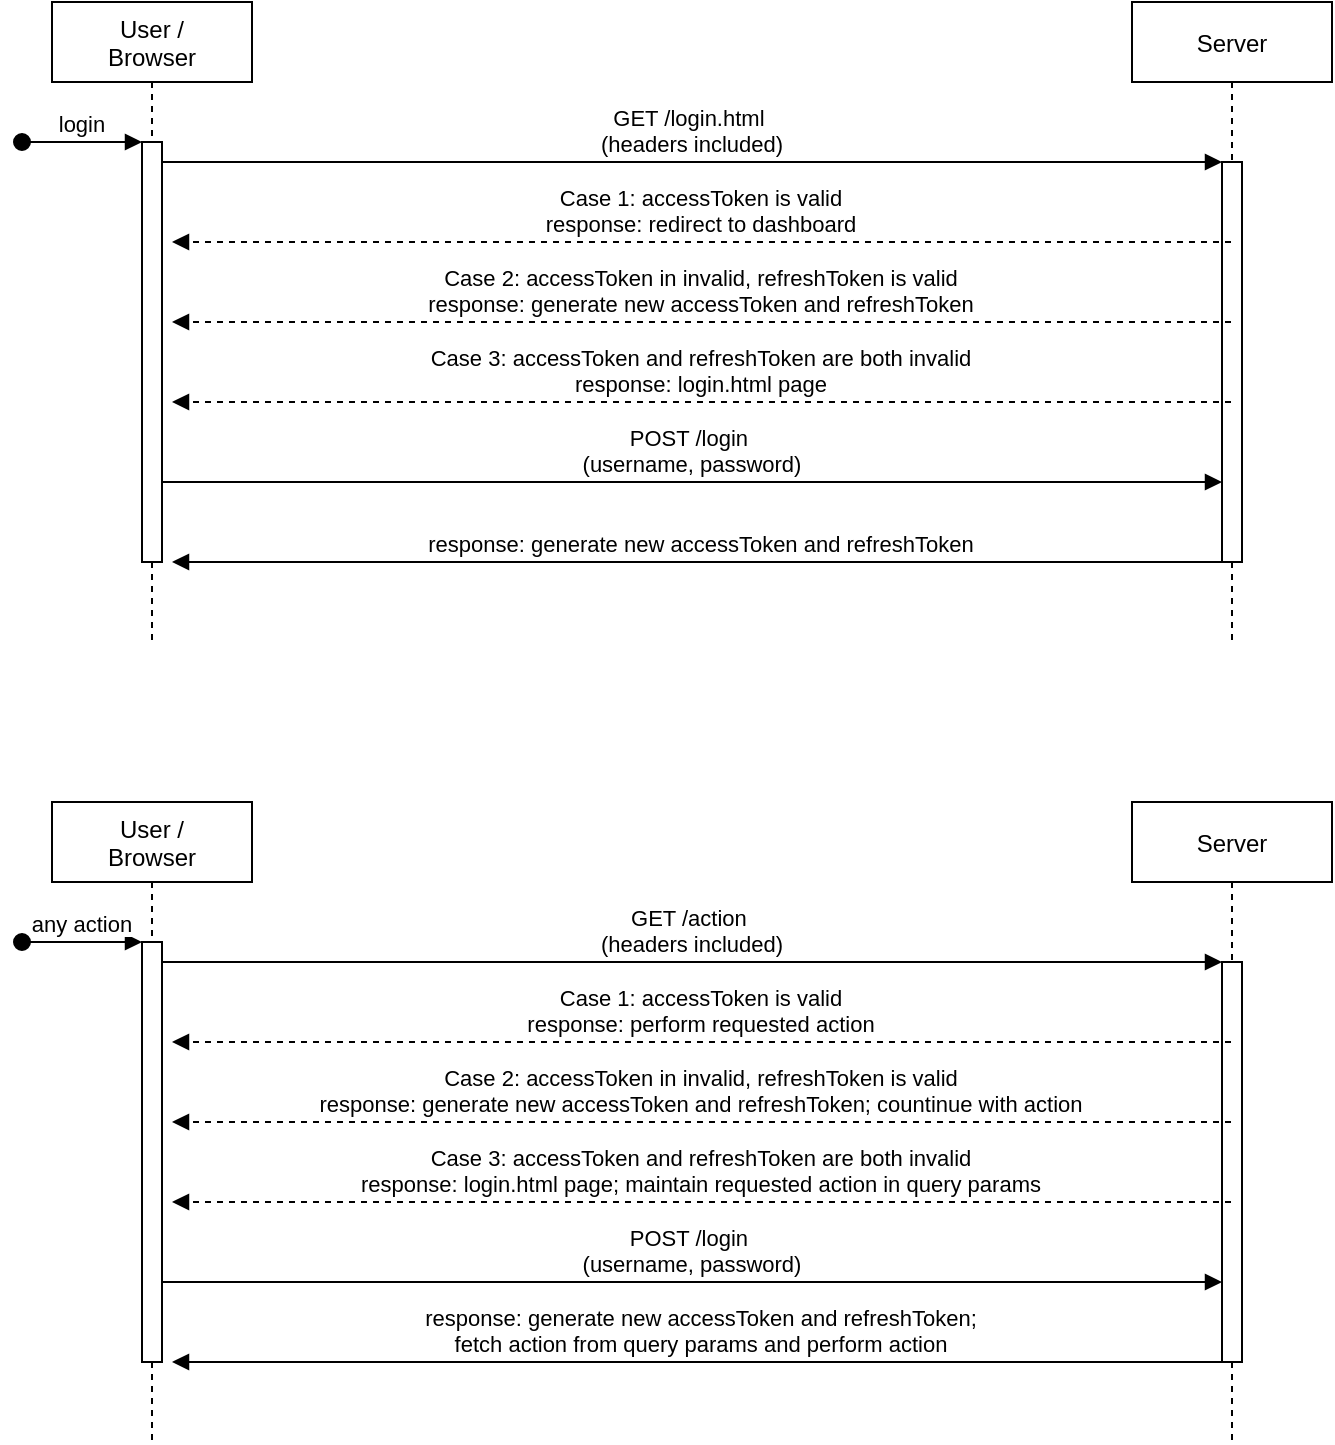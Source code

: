 <mxfile version="14.4.3" type="device"><diagram id="kgpKYQtTHZ0yAKxKKP6v" name="Page-1"><mxGraphModel dx="703" dy="809" grid="1" gridSize="10" guides="1" tooltips="1" connect="1" arrows="1" fold="1" page="1" pageScale="1" pageWidth="850" pageHeight="1100" math="0" shadow="0"><root><mxCell id="0"/><mxCell id="1" parent="0"/><mxCell id="3nuBFxr9cyL0pnOWT2aG-1" value="User / &#10;Browser" style="shape=umlLifeline;perimeter=lifelinePerimeter;container=1;collapsible=0;recursiveResize=0;rounded=0;shadow=0;strokeWidth=1;" parent="1" vertex="1"><mxGeometry x="120" y="80" width="100" height="320" as="geometry"/></mxCell><mxCell id="3nuBFxr9cyL0pnOWT2aG-2" value="" style="points=[];perimeter=orthogonalPerimeter;rounded=0;shadow=0;strokeWidth=1;" parent="3nuBFxr9cyL0pnOWT2aG-1" vertex="1"><mxGeometry x="45" y="70" width="10" height="210" as="geometry"/></mxCell><mxCell id="3nuBFxr9cyL0pnOWT2aG-3" value="login" style="verticalAlign=bottom;startArrow=oval;endArrow=block;startSize=8;shadow=0;strokeWidth=1;" parent="3nuBFxr9cyL0pnOWT2aG-1" target="3nuBFxr9cyL0pnOWT2aG-2" edge="1"><mxGeometry relative="1" as="geometry"><mxPoint x="-15" y="70" as="sourcePoint"/></mxGeometry></mxCell><mxCell id="3nuBFxr9cyL0pnOWT2aG-5" value="Server" style="shape=umlLifeline;perimeter=lifelinePerimeter;container=1;collapsible=0;recursiveResize=0;rounded=0;shadow=0;strokeWidth=1;" parent="1" vertex="1"><mxGeometry x="660" y="80" width="100" height="320" as="geometry"/></mxCell><mxCell id="3nuBFxr9cyL0pnOWT2aG-6" value="" style="points=[];perimeter=orthogonalPerimeter;rounded=0;shadow=0;strokeWidth=1;" parent="3nuBFxr9cyL0pnOWT2aG-5" vertex="1"><mxGeometry x="45" y="80" width="10" height="200" as="geometry"/></mxCell><mxCell id="3nuBFxr9cyL0pnOWT2aG-8" value="GET /login.html &#10;(headers included)" style="verticalAlign=bottom;endArrow=block;entryX=0;entryY=0;shadow=0;strokeWidth=1;" parent="1" source="3nuBFxr9cyL0pnOWT2aG-2" target="3nuBFxr9cyL0pnOWT2aG-6" edge="1"><mxGeometry relative="1" as="geometry"><mxPoint x="275" y="160" as="sourcePoint"/></mxGeometry></mxCell><mxCell id="3nuBFxr9cyL0pnOWT2aG-9" value="Case 1: accessToken is valid&#10;response: redirect to dashboard" style="verticalAlign=bottom;endArrow=block;entryX=1;entryY=0;shadow=0;strokeWidth=1;dashed=1;" parent="1" source="3nuBFxr9cyL0pnOWT2aG-5" edge="1"><mxGeometry relative="1" as="geometry"><mxPoint x="705" y="200" as="sourcePoint"/><mxPoint x="180" y="200" as="targetPoint"/></mxGeometry></mxCell><mxCell id="RUS5n8qhtePirTNW1Ceo-1" value="Case 2: accessToken in invalid, refreshToken is valid&#10;response: generate new accessToken and refreshToken" style="verticalAlign=bottom;endArrow=block;entryX=1;entryY=0;shadow=0;strokeWidth=1;dashed=1;" edge="1" parent="1" source="3nuBFxr9cyL0pnOWT2aG-5"><mxGeometry relative="1" as="geometry"><mxPoint x="345" y="240" as="sourcePoint"/><mxPoint x="180" y="240" as="targetPoint"/></mxGeometry></mxCell><mxCell id="RUS5n8qhtePirTNW1Ceo-2" value="Case 3: accessToken and refreshToken are both invalid&#10;response: login.html page" style="verticalAlign=bottom;endArrow=block;entryX=1;entryY=0;shadow=0;strokeWidth=1;dashed=1;" edge="1" parent="1" source="3nuBFxr9cyL0pnOWT2aG-5"><mxGeometry relative="1" as="geometry"><mxPoint x="345" y="280" as="sourcePoint"/><mxPoint x="180" y="280" as="targetPoint"/></mxGeometry></mxCell><mxCell id="RUS5n8qhtePirTNW1Ceo-3" value="POST /login &#10;(username, password)" style="verticalAlign=bottom;endArrow=block;entryX=0;entryY=0;shadow=0;strokeWidth=1;" edge="1" parent="1"><mxGeometry relative="1" as="geometry"><mxPoint x="175" y="320" as="sourcePoint"/><mxPoint x="705" y="320" as="targetPoint"/></mxGeometry></mxCell><mxCell id="RUS5n8qhtePirTNW1Ceo-5" value="response: generate new accessToken and refreshToken" style="verticalAlign=bottom;endArrow=block;entryX=1;entryY=0;shadow=0;strokeWidth=1;" edge="1" parent="1"><mxGeometry relative="1" as="geometry"><mxPoint x="709.5" y="360" as="sourcePoint"/><mxPoint x="180" y="360" as="targetPoint"/></mxGeometry></mxCell><mxCell id="RUS5n8qhtePirTNW1Ceo-6" value="User / &#10;Browser" style="shape=umlLifeline;perimeter=lifelinePerimeter;container=1;collapsible=0;recursiveResize=0;rounded=0;shadow=0;strokeWidth=1;" vertex="1" parent="1"><mxGeometry x="120" y="480" width="100" height="320" as="geometry"/></mxCell><mxCell id="RUS5n8qhtePirTNW1Ceo-7" value="" style="points=[];perimeter=orthogonalPerimeter;rounded=0;shadow=0;strokeWidth=1;" vertex="1" parent="RUS5n8qhtePirTNW1Ceo-6"><mxGeometry x="45" y="70" width="10" height="210" as="geometry"/></mxCell><mxCell id="RUS5n8qhtePirTNW1Ceo-8" value="any action" style="verticalAlign=bottom;startArrow=oval;endArrow=block;startSize=8;shadow=0;strokeWidth=1;" edge="1" parent="RUS5n8qhtePirTNW1Ceo-6" target="RUS5n8qhtePirTNW1Ceo-7"><mxGeometry relative="1" as="geometry"><mxPoint x="-15" y="70" as="sourcePoint"/></mxGeometry></mxCell><mxCell id="RUS5n8qhtePirTNW1Ceo-9" value="Server" style="shape=umlLifeline;perimeter=lifelinePerimeter;container=1;collapsible=0;recursiveResize=0;rounded=0;shadow=0;strokeWidth=1;" vertex="1" parent="1"><mxGeometry x="660" y="480" width="100" height="320" as="geometry"/></mxCell><mxCell id="RUS5n8qhtePirTNW1Ceo-10" value="" style="points=[];perimeter=orthogonalPerimeter;rounded=0;shadow=0;strokeWidth=1;" vertex="1" parent="RUS5n8qhtePirTNW1Ceo-9"><mxGeometry x="45" y="80" width="10" height="200" as="geometry"/></mxCell><mxCell id="RUS5n8qhtePirTNW1Ceo-11" value="GET /action &#10;(headers included)" style="verticalAlign=bottom;endArrow=block;entryX=0;entryY=0;shadow=0;strokeWidth=1;" edge="1" parent="1" source="RUS5n8qhtePirTNW1Ceo-7" target="RUS5n8qhtePirTNW1Ceo-10"><mxGeometry relative="1" as="geometry"><mxPoint x="275" y="560" as="sourcePoint"/></mxGeometry></mxCell><mxCell id="RUS5n8qhtePirTNW1Ceo-12" value="Case 1: accessToken is valid&#10;response: perform requested action" style="verticalAlign=bottom;endArrow=block;entryX=1;entryY=0;shadow=0;strokeWidth=1;dashed=1;" edge="1" parent="1" source="RUS5n8qhtePirTNW1Ceo-9"><mxGeometry relative="1" as="geometry"><mxPoint x="705" y="600" as="sourcePoint"/><mxPoint x="180" y="600" as="targetPoint"/></mxGeometry></mxCell><mxCell id="RUS5n8qhtePirTNW1Ceo-13" value="Case 2: accessToken in invalid, refreshToken is valid&#10;response: generate new accessToken and refreshToken; countinue with action" style="verticalAlign=bottom;endArrow=block;entryX=1;entryY=0;shadow=0;strokeWidth=1;dashed=1;" edge="1" parent="1" source="RUS5n8qhtePirTNW1Ceo-9"><mxGeometry relative="1" as="geometry"><mxPoint x="345" y="640" as="sourcePoint"/><mxPoint x="180" y="640" as="targetPoint"/></mxGeometry></mxCell><mxCell id="RUS5n8qhtePirTNW1Ceo-14" value="Case 3: accessToken and refreshToken are both invalid&#10;response: login.html page; maintain requested action in query params" style="verticalAlign=bottom;endArrow=block;entryX=1;entryY=0;shadow=0;strokeWidth=1;dashed=1;" edge="1" parent="1" source="RUS5n8qhtePirTNW1Ceo-9"><mxGeometry relative="1" as="geometry"><mxPoint x="345" y="680" as="sourcePoint"/><mxPoint x="180" y="680" as="targetPoint"/></mxGeometry></mxCell><mxCell id="RUS5n8qhtePirTNW1Ceo-15" value="POST /login &#10;(username, password)" style="verticalAlign=bottom;endArrow=block;entryX=0;entryY=0;shadow=0;strokeWidth=1;" edge="1" parent="1"><mxGeometry relative="1" as="geometry"><mxPoint x="175" y="720" as="sourcePoint"/><mxPoint x="705" y="720" as="targetPoint"/></mxGeometry></mxCell><mxCell id="RUS5n8qhtePirTNW1Ceo-16" value="response: generate new accessToken and refreshToken;&#10;fetch action from query params and perform action" style="verticalAlign=bottom;endArrow=block;entryX=1;entryY=0;shadow=0;strokeWidth=1;" edge="1" parent="1"><mxGeometry relative="1" as="geometry"><mxPoint x="709.5" y="760" as="sourcePoint"/><mxPoint x="180" y="760" as="targetPoint"/></mxGeometry></mxCell></root></mxGraphModel></diagram></mxfile>